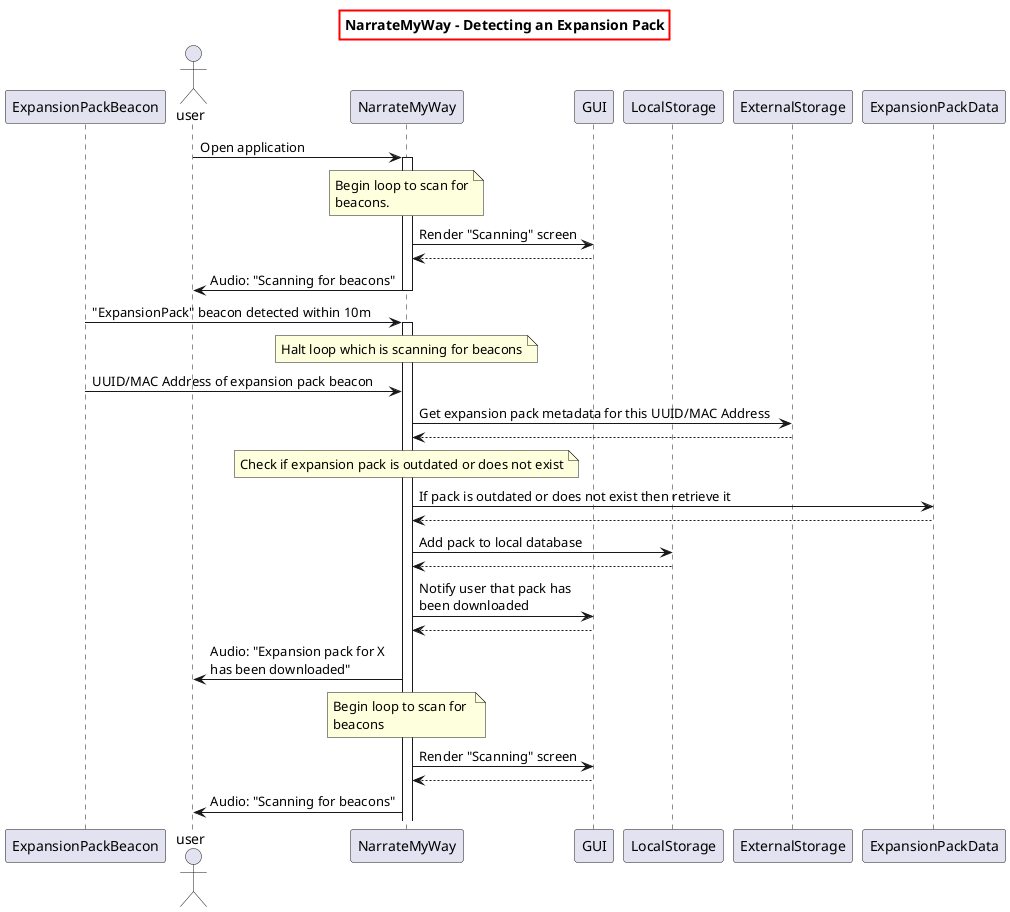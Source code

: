 @startuml NMW-Main-New-Location
skinparam titleBorderThickness 2
skinparam titleBorderColor red
skinparam titleFontStyle bold

title NarrateMyWay - Detecting an Expansion Pack

participant ExpansionPackBeacon
actor user
participant NarrateMyWay
participant GUI
participant LocalStorage
participant ExternalStorage


user->NarrateMyWay : Open application
activate NarrateMyWay
note over NarrateMyWay
    Begin loop to scan for
    beacons.     
end note
NarrateMyWay->GUI : Render "Scanning" screen
NarrateMyWay<--GUI
user <- NarrateMyWay : Audio: "Scanning for beacons"

deactivate NarrateMyWay

NarrateMyWay <- ExpansionPackBeacon : "ExpansionPack" beacon detected within 10m

note over NarrateMyWay
    Halt loop which is scanning for beacons
end note

activate NarrateMyWay

NarrateMyWay <- ExpansionPackBeacon : UUID/MAC Address of expansion pack beacon
NarrateMyWay -> ExternalStorage : Get expansion pack metadata for this UUID/MAC Address
NarrateMyWay <-- ExternalStorage

note over NarrateMyWay
    Check if expansion pack is outdated or does not exist
end note

NarrateMyWay -> ExpansionPackData : If pack is outdated or does not exist then retrieve it 
NarrateMyWay <-- ExpansionPackData

NarrateMyWay -> LocalStorage : Add pack to local database
NarrateMyWay <-- LocalStorage
NarrateMyWay -> GUI : Notify user that pack has\nbeen downloaded
NarrateMyWay <-- GUI
user <- NarrateMyWay : Audio: "Expansion pack for X \nhas been downloaded"

note over NarrateMyWay
    Begin loop to scan for 
    beacons
end note

NarrateMyWay -> GUI : Render "Scanning" screen
NarrateMyWay <-- GUI
user <- NarrateMyWay : Audio: "Scanning for beacons"

@enduml